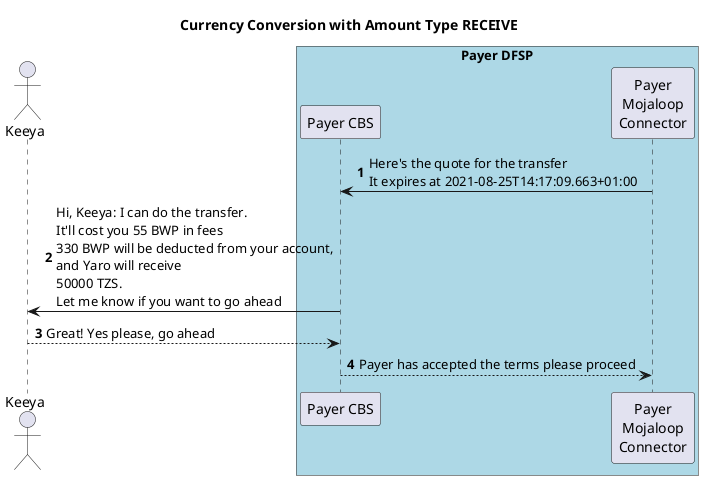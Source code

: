 @startuml FXAPI_Payer_Receive_SenderConfirmation

!$simplified = false
!$shortCutSingleFXP = false
!$hideSwitchDetail = false
!$senderName = "Keeya"
!$receiverName = "Yaro"
!$payerCurrency = "BWP"
!$payeeCurrency = "TZS"
!$payerFSPID = "PayerFSP"
!$payeeFSPID = "PayeeFSP"
!$payerMSISDN = "26787654321"
!$payeeMSISDN = "2551234567890"
!$payeeReceiveAmount = "50000"
!$payeeFee = "4000"
!$targetAmount = "54000"
!$fxpChargesSource = "33"
!$fxpChargesTarget = "6000"
!$fxpSourceAmount = "330"
!$fxpTargetAmount = "54000"
!$totalChargesSourceCurrency = "55"


title Currency Conversion with Amount Type RECEIVE
actor "$senderName" as A1
box "Payer DFSP" #LightBlue  
  participant "Payer CBS" as PayerCBS
  participant "Payer\nMojaloop\nConnector" as D1
end box

'participant "Mojaloop Switch" as S1

'box "Discovery Service" #LightYellow
'  participant "ALS Oracle" as ALS
'end box

'box "FX provider"  
'  participant "FXP\nConnector" as FXP
'  participant "Backend FX API" as FXPBackend
'end box

'box "Payee DFSP" #LightBlue   
'  participant "Payee\nMojaloop\nConnector" as D2
'  participant "Payee CBS" as PayeeCBS
'end box

'actor "$receiverName" as A2
autonumber


D1->PayerCBS:Here's the quote for the transfer\nIt expires at 2021-08-25T14:17:09.663+01:00
PayerCBS->A1:Hi, $senderName: I can do the transfer.\nIt'll cost you $totalChargesSourceCurrency $payerCurrency in fees\n$fxpSourceAmount $payerCurrency will be deducted from your account,\nand $receiverName will receive\n$payeeReceiveAmount $payeeCurrency.\nLet me know if you want to go ahead
A1-->PayerCBS:Great! Yes please, go ahead

PayerCBS-->D1: Payer has accepted the terms please proceed

@enduml
